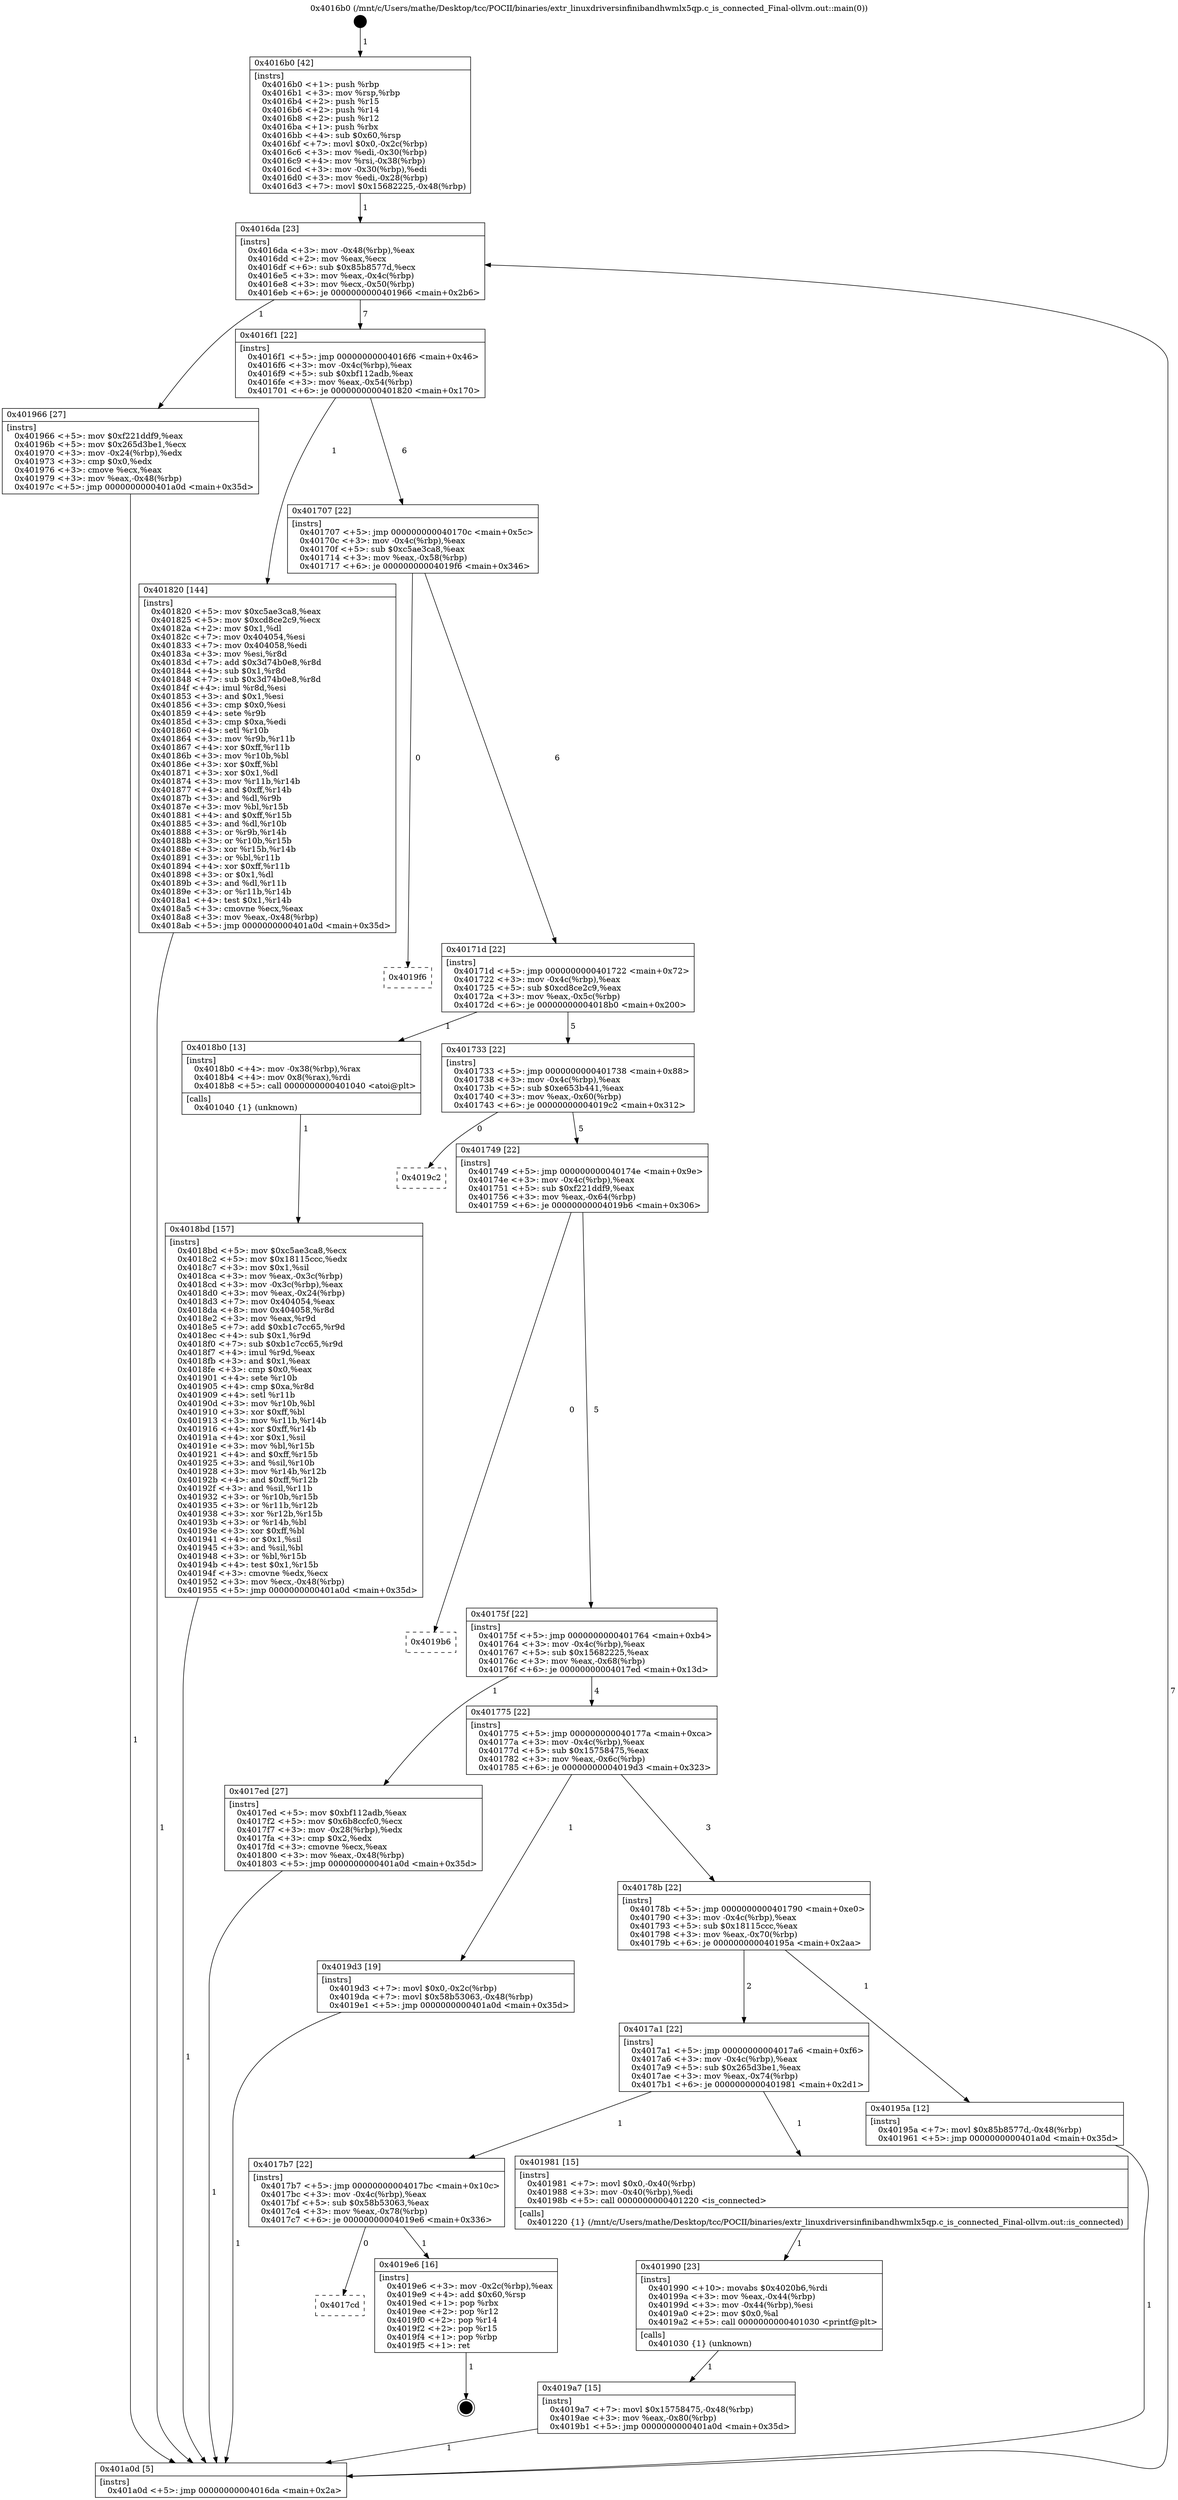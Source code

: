 digraph "0x4016b0" {
  label = "0x4016b0 (/mnt/c/Users/mathe/Desktop/tcc/POCII/binaries/extr_linuxdriversinfinibandhwmlx5qp.c_is_connected_Final-ollvm.out::main(0))"
  labelloc = "t"
  node[shape=record]

  Entry [label="",width=0.3,height=0.3,shape=circle,fillcolor=black,style=filled]
  "0x4016da" [label="{
     0x4016da [23]\l
     | [instrs]\l
     &nbsp;&nbsp;0x4016da \<+3\>: mov -0x48(%rbp),%eax\l
     &nbsp;&nbsp;0x4016dd \<+2\>: mov %eax,%ecx\l
     &nbsp;&nbsp;0x4016df \<+6\>: sub $0x85b8577d,%ecx\l
     &nbsp;&nbsp;0x4016e5 \<+3\>: mov %eax,-0x4c(%rbp)\l
     &nbsp;&nbsp;0x4016e8 \<+3\>: mov %ecx,-0x50(%rbp)\l
     &nbsp;&nbsp;0x4016eb \<+6\>: je 0000000000401966 \<main+0x2b6\>\l
  }"]
  "0x401966" [label="{
     0x401966 [27]\l
     | [instrs]\l
     &nbsp;&nbsp;0x401966 \<+5\>: mov $0xf221ddf9,%eax\l
     &nbsp;&nbsp;0x40196b \<+5\>: mov $0x265d3be1,%ecx\l
     &nbsp;&nbsp;0x401970 \<+3\>: mov -0x24(%rbp),%edx\l
     &nbsp;&nbsp;0x401973 \<+3\>: cmp $0x0,%edx\l
     &nbsp;&nbsp;0x401976 \<+3\>: cmove %ecx,%eax\l
     &nbsp;&nbsp;0x401979 \<+3\>: mov %eax,-0x48(%rbp)\l
     &nbsp;&nbsp;0x40197c \<+5\>: jmp 0000000000401a0d \<main+0x35d\>\l
  }"]
  "0x4016f1" [label="{
     0x4016f1 [22]\l
     | [instrs]\l
     &nbsp;&nbsp;0x4016f1 \<+5\>: jmp 00000000004016f6 \<main+0x46\>\l
     &nbsp;&nbsp;0x4016f6 \<+3\>: mov -0x4c(%rbp),%eax\l
     &nbsp;&nbsp;0x4016f9 \<+5\>: sub $0xbf112adb,%eax\l
     &nbsp;&nbsp;0x4016fe \<+3\>: mov %eax,-0x54(%rbp)\l
     &nbsp;&nbsp;0x401701 \<+6\>: je 0000000000401820 \<main+0x170\>\l
  }"]
  Exit [label="",width=0.3,height=0.3,shape=circle,fillcolor=black,style=filled,peripheries=2]
  "0x401820" [label="{
     0x401820 [144]\l
     | [instrs]\l
     &nbsp;&nbsp;0x401820 \<+5\>: mov $0xc5ae3ca8,%eax\l
     &nbsp;&nbsp;0x401825 \<+5\>: mov $0xcd8ce2c9,%ecx\l
     &nbsp;&nbsp;0x40182a \<+2\>: mov $0x1,%dl\l
     &nbsp;&nbsp;0x40182c \<+7\>: mov 0x404054,%esi\l
     &nbsp;&nbsp;0x401833 \<+7\>: mov 0x404058,%edi\l
     &nbsp;&nbsp;0x40183a \<+3\>: mov %esi,%r8d\l
     &nbsp;&nbsp;0x40183d \<+7\>: add $0x3d74b0e8,%r8d\l
     &nbsp;&nbsp;0x401844 \<+4\>: sub $0x1,%r8d\l
     &nbsp;&nbsp;0x401848 \<+7\>: sub $0x3d74b0e8,%r8d\l
     &nbsp;&nbsp;0x40184f \<+4\>: imul %r8d,%esi\l
     &nbsp;&nbsp;0x401853 \<+3\>: and $0x1,%esi\l
     &nbsp;&nbsp;0x401856 \<+3\>: cmp $0x0,%esi\l
     &nbsp;&nbsp;0x401859 \<+4\>: sete %r9b\l
     &nbsp;&nbsp;0x40185d \<+3\>: cmp $0xa,%edi\l
     &nbsp;&nbsp;0x401860 \<+4\>: setl %r10b\l
     &nbsp;&nbsp;0x401864 \<+3\>: mov %r9b,%r11b\l
     &nbsp;&nbsp;0x401867 \<+4\>: xor $0xff,%r11b\l
     &nbsp;&nbsp;0x40186b \<+3\>: mov %r10b,%bl\l
     &nbsp;&nbsp;0x40186e \<+3\>: xor $0xff,%bl\l
     &nbsp;&nbsp;0x401871 \<+3\>: xor $0x1,%dl\l
     &nbsp;&nbsp;0x401874 \<+3\>: mov %r11b,%r14b\l
     &nbsp;&nbsp;0x401877 \<+4\>: and $0xff,%r14b\l
     &nbsp;&nbsp;0x40187b \<+3\>: and %dl,%r9b\l
     &nbsp;&nbsp;0x40187e \<+3\>: mov %bl,%r15b\l
     &nbsp;&nbsp;0x401881 \<+4\>: and $0xff,%r15b\l
     &nbsp;&nbsp;0x401885 \<+3\>: and %dl,%r10b\l
     &nbsp;&nbsp;0x401888 \<+3\>: or %r9b,%r14b\l
     &nbsp;&nbsp;0x40188b \<+3\>: or %r10b,%r15b\l
     &nbsp;&nbsp;0x40188e \<+3\>: xor %r15b,%r14b\l
     &nbsp;&nbsp;0x401891 \<+3\>: or %bl,%r11b\l
     &nbsp;&nbsp;0x401894 \<+4\>: xor $0xff,%r11b\l
     &nbsp;&nbsp;0x401898 \<+3\>: or $0x1,%dl\l
     &nbsp;&nbsp;0x40189b \<+3\>: and %dl,%r11b\l
     &nbsp;&nbsp;0x40189e \<+3\>: or %r11b,%r14b\l
     &nbsp;&nbsp;0x4018a1 \<+4\>: test $0x1,%r14b\l
     &nbsp;&nbsp;0x4018a5 \<+3\>: cmovne %ecx,%eax\l
     &nbsp;&nbsp;0x4018a8 \<+3\>: mov %eax,-0x48(%rbp)\l
     &nbsp;&nbsp;0x4018ab \<+5\>: jmp 0000000000401a0d \<main+0x35d\>\l
  }"]
  "0x401707" [label="{
     0x401707 [22]\l
     | [instrs]\l
     &nbsp;&nbsp;0x401707 \<+5\>: jmp 000000000040170c \<main+0x5c\>\l
     &nbsp;&nbsp;0x40170c \<+3\>: mov -0x4c(%rbp),%eax\l
     &nbsp;&nbsp;0x40170f \<+5\>: sub $0xc5ae3ca8,%eax\l
     &nbsp;&nbsp;0x401714 \<+3\>: mov %eax,-0x58(%rbp)\l
     &nbsp;&nbsp;0x401717 \<+6\>: je 00000000004019f6 \<main+0x346\>\l
  }"]
  "0x4017cd" [label="{
     0x4017cd\l
  }", style=dashed]
  "0x4019f6" [label="{
     0x4019f6\l
  }", style=dashed]
  "0x40171d" [label="{
     0x40171d [22]\l
     | [instrs]\l
     &nbsp;&nbsp;0x40171d \<+5\>: jmp 0000000000401722 \<main+0x72\>\l
     &nbsp;&nbsp;0x401722 \<+3\>: mov -0x4c(%rbp),%eax\l
     &nbsp;&nbsp;0x401725 \<+5\>: sub $0xcd8ce2c9,%eax\l
     &nbsp;&nbsp;0x40172a \<+3\>: mov %eax,-0x5c(%rbp)\l
     &nbsp;&nbsp;0x40172d \<+6\>: je 00000000004018b0 \<main+0x200\>\l
  }"]
  "0x4019e6" [label="{
     0x4019e6 [16]\l
     | [instrs]\l
     &nbsp;&nbsp;0x4019e6 \<+3\>: mov -0x2c(%rbp),%eax\l
     &nbsp;&nbsp;0x4019e9 \<+4\>: add $0x60,%rsp\l
     &nbsp;&nbsp;0x4019ed \<+1\>: pop %rbx\l
     &nbsp;&nbsp;0x4019ee \<+2\>: pop %r12\l
     &nbsp;&nbsp;0x4019f0 \<+2\>: pop %r14\l
     &nbsp;&nbsp;0x4019f2 \<+2\>: pop %r15\l
     &nbsp;&nbsp;0x4019f4 \<+1\>: pop %rbp\l
     &nbsp;&nbsp;0x4019f5 \<+1\>: ret\l
  }"]
  "0x4018b0" [label="{
     0x4018b0 [13]\l
     | [instrs]\l
     &nbsp;&nbsp;0x4018b0 \<+4\>: mov -0x38(%rbp),%rax\l
     &nbsp;&nbsp;0x4018b4 \<+4\>: mov 0x8(%rax),%rdi\l
     &nbsp;&nbsp;0x4018b8 \<+5\>: call 0000000000401040 \<atoi@plt\>\l
     | [calls]\l
     &nbsp;&nbsp;0x401040 \{1\} (unknown)\l
  }"]
  "0x401733" [label="{
     0x401733 [22]\l
     | [instrs]\l
     &nbsp;&nbsp;0x401733 \<+5\>: jmp 0000000000401738 \<main+0x88\>\l
     &nbsp;&nbsp;0x401738 \<+3\>: mov -0x4c(%rbp),%eax\l
     &nbsp;&nbsp;0x40173b \<+5\>: sub $0xe653b441,%eax\l
     &nbsp;&nbsp;0x401740 \<+3\>: mov %eax,-0x60(%rbp)\l
     &nbsp;&nbsp;0x401743 \<+6\>: je 00000000004019c2 \<main+0x312\>\l
  }"]
  "0x4019a7" [label="{
     0x4019a7 [15]\l
     | [instrs]\l
     &nbsp;&nbsp;0x4019a7 \<+7\>: movl $0x15758475,-0x48(%rbp)\l
     &nbsp;&nbsp;0x4019ae \<+3\>: mov %eax,-0x80(%rbp)\l
     &nbsp;&nbsp;0x4019b1 \<+5\>: jmp 0000000000401a0d \<main+0x35d\>\l
  }"]
  "0x4019c2" [label="{
     0x4019c2\l
  }", style=dashed]
  "0x401749" [label="{
     0x401749 [22]\l
     | [instrs]\l
     &nbsp;&nbsp;0x401749 \<+5\>: jmp 000000000040174e \<main+0x9e\>\l
     &nbsp;&nbsp;0x40174e \<+3\>: mov -0x4c(%rbp),%eax\l
     &nbsp;&nbsp;0x401751 \<+5\>: sub $0xf221ddf9,%eax\l
     &nbsp;&nbsp;0x401756 \<+3\>: mov %eax,-0x64(%rbp)\l
     &nbsp;&nbsp;0x401759 \<+6\>: je 00000000004019b6 \<main+0x306\>\l
  }"]
  "0x401990" [label="{
     0x401990 [23]\l
     | [instrs]\l
     &nbsp;&nbsp;0x401990 \<+10\>: movabs $0x4020b6,%rdi\l
     &nbsp;&nbsp;0x40199a \<+3\>: mov %eax,-0x44(%rbp)\l
     &nbsp;&nbsp;0x40199d \<+3\>: mov -0x44(%rbp),%esi\l
     &nbsp;&nbsp;0x4019a0 \<+2\>: mov $0x0,%al\l
     &nbsp;&nbsp;0x4019a2 \<+5\>: call 0000000000401030 \<printf@plt\>\l
     | [calls]\l
     &nbsp;&nbsp;0x401030 \{1\} (unknown)\l
  }"]
  "0x4019b6" [label="{
     0x4019b6\l
  }", style=dashed]
  "0x40175f" [label="{
     0x40175f [22]\l
     | [instrs]\l
     &nbsp;&nbsp;0x40175f \<+5\>: jmp 0000000000401764 \<main+0xb4\>\l
     &nbsp;&nbsp;0x401764 \<+3\>: mov -0x4c(%rbp),%eax\l
     &nbsp;&nbsp;0x401767 \<+5\>: sub $0x15682225,%eax\l
     &nbsp;&nbsp;0x40176c \<+3\>: mov %eax,-0x68(%rbp)\l
     &nbsp;&nbsp;0x40176f \<+6\>: je 00000000004017ed \<main+0x13d\>\l
  }"]
  "0x4017b7" [label="{
     0x4017b7 [22]\l
     | [instrs]\l
     &nbsp;&nbsp;0x4017b7 \<+5\>: jmp 00000000004017bc \<main+0x10c\>\l
     &nbsp;&nbsp;0x4017bc \<+3\>: mov -0x4c(%rbp),%eax\l
     &nbsp;&nbsp;0x4017bf \<+5\>: sub $0x58b53063,%eax\l
     &nbsp;&nbsp;0x4017c4 \<+3\>: mov %eax,-0x78(%rbp)\l
     &nbsp;&nbsp;0x4017c7 \<+6\>: je 00000000004019e6 \<main+0x336\>\l
  }"]
  "0x4017ed" [label="{
     0x4017ed [27]\l
     | [instrs]\l
     &nbsp;&nbsp;0x4017ed \<+5\>: mov $0xbf112adb,%eax\l
     &nbsp;&nbsp;0x4017f2 \<+5\>: mov $0x6b8ccfc0,%ecx\l
     &nbsp;&nbsp;0x4017f7 \<+3\>: mov -0x28(%rbp),%edx\l
     &nbsp;&nbsp;0x4017fa \<+3\>: cmp $0x2,%edx\l
     &nbsp;&nbsp;0x4017fd \<+3\>: cmovne %ecx,%eax\l
     &nbsp;&nbsp;0x401800 \<+3\>: mov %eax,-0x48(%rbp)\l
     &nbsp;&nbsp;0x401803 \<+5\>: jmp 0000000000401a0d \<main+0x35d\>\l
  }"]
  "0x401775" [label="{
     0x401775 [22]\l
     | [instrs]\l
     &nbsp;&nbsp;0x401775 \<+5\>: jmp 000000000040177a \<main+0xca\>\l
     &nbsp;&nbsp;0x40177a \<+3\>: mov -0x4c(%rbp),%eax\l
     &nbsp;&nbsp;0x40177d \<+5\>: sub $0x15758475,%eax\l
     &nbsp;&nbsp;0x401782 \<+3\>: mov %eax,-0x6c(%rbp)\l
     &nbsp;&nbsp;0x401785 \<+6\>: je 00000000004019d3 \<main+0x323\>\l
  }"]
  "0x401a0d" [label="{
     0x401a0d [5]\l
     | [instrs]\l
     &nbsp;&nbsp;0x401a0d \<+5\>: jmp 00000000004016da \<main+0x2a\>\l
  }"]
  "0x4016b0" [label="{
     0x4016b0 [42]\l
     | [instrs]\l
     &nbsp;&nbsp;0x4016b0 \<+1\>: push %rbp\l
     &nbsp;&nbsp;0x4016b1 \<+3\>: mov %rsp,%rbp\l
     &nbsp;&nbsp;0x4016b4 \<+2\>: push %r15\l
     &nbsp;&nbsp;0x4016b6 \<+2\>: push %r14\l
     &nbsp;&nbsp;0x4016b8 \<+2\>: push %r12\l
     &nbsp;&nbsp;0x4016ba \<+1\>: push %rbx\l
     &nbsp;&nbsp;0x4016bb \<+4\>: sub $0x60,%rsp\l
     &nbsp;&nbsp;0x4016bf \<+7\>: movl $0x0,-0x2c(%rbp)\l
     &nbsp;&nbsp;0x4016c6 \<+3\>: mov %edi,-0x30(%rbp)\l
     &nbsp;&nbsp;0x4016c9 \<+4\>: mov %rsi,-0x38(%rbp)\l
     &nbsp;&nbsp;0x4016cd \<+3\>: mov -0x30(%rbp),%edi\l
     &nbsp;&nbsp;0x4016d0 \<+3\>: mov %edi,-0x28(%rbp)\l
     &nbsp;&nbsp;0x4016d3 \<+7\>: movl $0x15682225,-0x48(%rbp)\l
  }"]
  "0x4018bd" [label="{
     0x4018bd [157]\l
     | [instrs]\l
     &nbsp;&nbsp;0x4018bd \<+5\>: mov $0xc5ae3ca8,%ecx\l
     &nbsp;&nbsp;0x4018c2 \<+5\>: mov $0x18115ccc,%edx\l
     &nbsp;&nbsp;0x4018c7 \<+3\>: mov $0x1,%sil\l
     &nbsp;&nbsp;0x4018ca \<+3\>: mov %eax,-0x3c(%rbp)\l
     &nbsp;&nbsp;0x4018cd \<+3\>: mov -0x3c(%rbp),%eax\l
     &nbsp;&nbsp;0x4018d0 \<+3\>: mov %eax,-0x24(%rbp)\l
     &nbsp;&nbsp;0x4018d3 \<+7\>: mov 0x404054,%eax\l
     &nbsp;&nbsp;0x4018da \<+8\>: mov 0x404058,%r8d\l
     &nbsp;&nbsp;0x4018e2 \<+3\>: mov %eax,%r9d\l
     &nbsp;&nbsp;0x4018e5 \<+7\>: add $0xb1c7cc65,%r9d\l
     &nbsp;&nbsp;0x4018ec \<+4\>: sub $0x1,%r9d\l
     &nbsp;&nbsp;0x4018f0 \<+7\>: sub $0xb1c7cc65,%r9d\l
     &nbsp;&nbsp;0x4018f7 \<+4\>: imul %r9d,%eax\l
     &nbsp;&nbsp;0x4018fb \<+3\>: and $0x1,%eax\l
     &nbsp;&nbsp;0x4018fe \<+3\>: cmp $0x0,%eax\l
     &nbsp;&nbsp;0x401901 \<+4\>: sete %r10b\l
     &nbsp;&nbsp;0x401905 \<+4\>: cmp $0xa,%r8d\l
     &nbsp;&nbsp;0x401909 \<+4\>: setl %r11b\l
     &nbsp;&nbsp;0x40190d \<+3\>: mov %r10b,%bl\l
     &nbsp;&nbsp;0x401910 \<+3\>: xor $0xff,%bl\l
     &nbsp;&nbsp;0x401913 \<+3\>: mov %r11b,%r14b\l
     &nbsp;&nbsp;0x401916 \<+4\>: xor $0xff,%r14b\l
     &nbsp;&nbsp;0x40191a \<+4\>: xor $0x1,%sil\l
     &nbsp;&nbsp;0x40191e \<+3\>: mov %bl,%r15b\l
     &nbsp;&nbsp;0x401921 \<+4\>: and $0xff,%r15b\l
     &nbsp;&nbsp;0x401925 \<+3\>: and %sil,%r10b\l
     &nbsp;&nbsp;0x401928 \<+3\>: mov %r14b,%r12b\l
     &nbsp;&nbsp;0x40192b \<+4\>: and $0xff,%r12b\l
     &nbsp;&nbsp;0x40192f \<+3\>: and %sil,%r11b\l
     &nbsp;&nbsp;0x401932 \<+3\>: or %r10b,%r15b\l
     &nbsp;&nbsp;0x401935 \<+3\>: or %r11b,%r12b\l
     &nbsp;&nbsp;0x401938 \<+3\>: xor %r12b,%r15b\l
     &nbsp;&nbsp;0x40193b \<+3\>: or %r14b,%bl\l
     &nbsp;&nbsp;0x40193e \<+3\>: xor $0xff,%bl\l
     &nbsp;&nbsp;0x401941 \<+4\>: or $0x1,%sil\l
     &nbsp;&nbsp;0x401945 \<+3\>: and %sil,%bl\l
     &nbsp;&nbsp;0x401948 \<+3\>: or %bl,%r15b\l
     &nbsp;&nbsp;0x40194b \<+4\>: test $0x1,%r15b\l
     &nbsp;&nbsp;0x40194f \<+3\>: cmovne %edx,%ecx\l
     &nbsp;&nbsp;0x401952 \<+3\>: mov %ecx,-0x48(%rbp)\l
     &nbsp;&nbsp;0x401955 \<+5\>: jmp 0000000000401a0d \<main+0x35d\>\l
  }"]
  "0x401981" [label="{
     0x401981 [15]\l
     | [instrs]\l
     &nbsp;&nbsp;0x401981 \<+7\>: movl $0x0,-0x40(%rbp)\l
     &nbsp;&nbsp;0x401988 \<+3\>: mov -0x40(%rbp),%edi\l
     &nbsp;&nbsp;0x40198b \<+5\>: call 0000000000401220 \<is_connected\>\l
     | [calls]\l
     &nbsp;&nbsp;0x401220 \{1\} (/mnt/c/Users/mathe/Desktop/tcc/POCII/binaries/extr_linuxdriversinfinibandhwmlx5qp.c_is_connected_Final-ollvm.out::is_connected)\l
  }"]
  "0x4019d3" [label="{
     0x4019d3 [19]\l
     | [instrs]\l
     &nbsp;&nbsp;0x4019d3 \<+7\>: movl $0x0,-0x2c(%rbp)\l
     &nbsp;&nbsp;0x4019da \<+7\>: movl $0x58b53063,-0x48(%rbp)\l
     &nbsp;&nbsp;0x4019e1 \<+5\>: jmp 0000000000401a0d \<main+0x35d\>\l
  }"]
  "0x40178b" [label="{
     0x40178b [22]\l
     | [instrs]\l
     &nbsp;&nbsp;0x40178b \<+5\>: jmp 0000000000401790 \<main+0xe0\>\l
     &nbsp;&nbsp;0x401790 \<+3\>: mov -0x4c(%rbp),%eax\l
     &nbsp;&nbsp;0x401793 \<+5\>: sub $0x18115ccc,%eax\l
     &nbsp;&nbsp;0x401798 \<+3\>: mov %eax,-0x70(%rbp)\l
     &nbsp;&nbsp;0x40179b \<+6\>: je 000000000040195a \<main+0x2aa\>\l
  }"]
  "0x4017a1" [label="{
     0x4017a1 [22]\l
     | [instrs]\l
     &nbsp;&nbsp;0x4017a1 \<+5\>: jmp 00000000004017a6 \<main+0xf6\>\l
     &nbsp;&nbsp;0x4017a6 \<+3\>: mov -0x4c(%rbp),%eax\l
     &nbsp;&nbsp;0x4017a9 \<+5\>: sub $0x265d3be1,%eax\l
     &nbsp;&nbsp;0x4017ae \<+3\>: mov %eax,-0x74(%rbp)\l
     &nbsp;&nbsp;0x4017b1 \<+6\>: je 0000000000401981 \<main+0x2d1\>\l
  }"]
  "0x40195a" [label="{
     0x40195a [12]\l
     | [instrs]\l
     &nbsp;&nbsp;0x40195a \<+7\>: movl $0x85b8577d,-0x48(%rbp)\l
     &nbsp;&nbsp;0x401961 \<+5\>: jmp 0000000000401a0d \<main+0x35d\>\l
  }"]
  Entry -> "0x4016b0" [label=" 1"]
  "0x4016da" -> "0x401966" [label=" 1"]
  "0x4016da" -> "0x4016f1" [label=" 7"]
  "0x4019e6" -> Exit [label=" 1"]
  "0x4016f1" -> "0x401820" [label=" 1"]
  "0x4016f1" -> "0x401707" [label=" 6"]
  "0x4017b7" -> "0x4017cd" [label=" 0"]
  "0x401707" -> "0x4019f6" [label=" 0"]
  "0x401707" -> "0x40171d" [label=" 6"]
  "0x4017b7" -> "0x4019e6" [label=" 1"]
  "0x40171d" -> "0x4018b0" [label=" 1"]
  "0x40171d" -> "0x401733" [label=" 5"]
  "0x4019d3" -> "0x401a0d" [label=" 1"]
  "0x401733" -> "0x4019c2" [label=" 0"]
  "0x401733" -> "0x401749" [label=" 5"]
  "0x4019a7" -> "0x401a0d" [label=" 1"]
  "0x401749" -> "0x4019b6" [label=" 0"]
  "0x401749" -> "0x40175f" [label=" 5"]
  "0x401990" -> "0x4019a7" [label=" 1"]
  "0x40175f" -> "0x4017ed" [label=" 1"]
  "0x40175f" -> "0x401775" [label=" 4"]
  "0x4017ed" -> "0x401a0d" [label=" 1"]
  "0x4016b0" -> "0x4016da" [label=" 1"]
  "0x401a0d" -> "0x4016da" [label=" 7"]
  "0x401820" -> "0x401a0d" [label=" 1"]
  "0x4018b0" -> "0x4018bd" [label=" 1"]
  "0x4018bd" -> "0x401a0d" [label=" 1"]
  "0x401981" -> "0x401990" [label=" 1"]
  "0x401775" -> "0x4019d3" [label=" 1"]
  "0x401775" -> "0x40178b" [label=" 3"]
  "0x4017a1" -> "0x4017b7" [label=" 1"]
  "0x40178b" -> "0x40195a" [label=" 1"]
  "0x40178b" -> "0x4017a1" [label=" 2"]
  "0x40195a" -> "0x401a0d" [label=" 1"]
  "0x401966" -> "0x401a0d" [label=" 1"]
  "0x4017a1" -> "0x401981" [label=" 1"]
}
